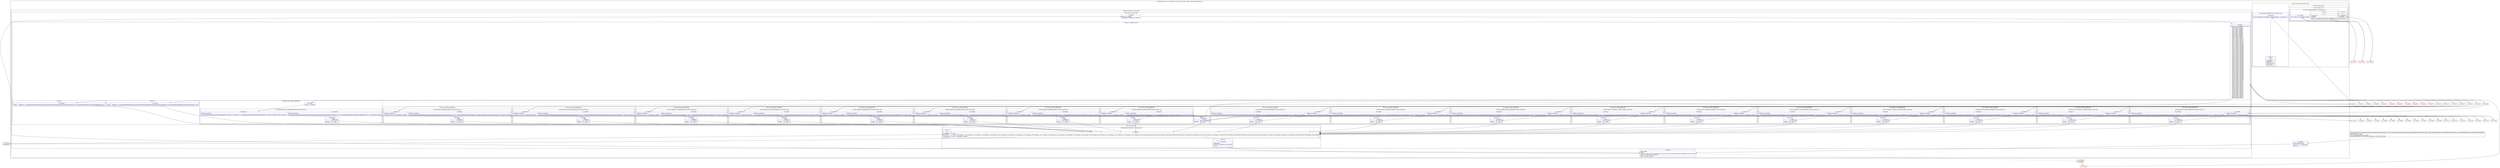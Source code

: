 digraph "CFG forcom.google.android.gms.internal.ads.zzdpn.equals(Ljava\/lang\/Object;Ljava\/lang\/Object;)Z" {
subgraph cluster_Region_142826836 {
label = "R(3:0|(3:2|3|(2:(1:115)|(1:103)))|(2:(1:112)|(1:(2:(1:113)|(1:114))))) | DECL_VAR: boolean null\l";
node [shape=record,color=blue];
Node_0 [shape=record,label="{0\:\ 0x0000|MTH_ENTER_BLOCK\l|int int r4 = r11.zzhjq.length\lint r3 = 0\l}"];
subgraph cluster_LoopRegion_1751940628 {
label = "LOOP:0: (3:2|3|(2:(1:115)|(1:103)))";
node [shape=record,color=blue];
Node_1 [shape=record,label="{1\:\ 0x0009|LOOP_START\lPHI: r3 \l  PHI: (r3v1 int) = (r3v0 int), (r3v4 int) binds: [B:0:0x0000, B:103:0x01db] A[DONT_GENERATE, DONT_INLINE]\lLOOP:0: B:1:0x0009\-\>B:103:0x01db\l|if (r3 \< r4) goto L_0x000b\l}"];
subgraph cluster_Region_1099978021 {
label = "R(3:2|3|(2:(1:115)|(1:103)))";
node [shape=record,color=blue];
Node_2 [shape=record,label="{2\:\ 0x000b|int int r2 = zzgu(r3)\llong long r6 = (long) (r2 & 1048575)\l}"];
subgraph cluster_SwitchRegion_1345236997 {
label = "Switch: 21, default: R(2:4|1)";
node [shape=record,color=blue];
Node_3 [shape=record,label="{3\:\ 0x0017|switch(((r2 & 267386880) \>\>\> 20)) \{\l    case 0: goto L_0x001e;\l    case 1: goto L_0x003a;\l    case 2: goto L_0x0054;\l    case 3: goto L_0x0068;\l    case 4: goto L_0x007c;\l    case 5: goto L_0x008e;\l    case 6: goto L_0x00a3;\l    case 7: goto L_0x00b6;\l    case 8: goto L_0x00c9;\l    case 9: goto L_0x00e0;\l    case 10: goto L_0x00f7;\l    case 11: goto L_0x010e;\l    case 12: goto L_0x0121;\l    case 13: goto L_0x0134;\l    case 14: goto L_0x0147;\l    case 15: goto L_0x015c;\l    case 16: goto L_0x016f;\l    case 17: goto L_0x0184;\l    case 18: goto L_0x019b;\l    case 19: goto L_0x019b;\l    case 20: goto L_0x019b;\l    case 21: goto L_0x019b;\l    case 22: goto L_0x019b;\l    case 23: goto L_0x019b;\l    case 24: goto L_0x019b;\l    case 25: goto L_0x019b;\l    case 26: goto L_0x019b;\l    case 27: goto L_0x019b;\l    case 28: goto L_0x019b;\l    case 29: goto L_0x019b;\l    case 30: goto L_0x019b;\l    case 31: goto L_0x019b;\l    case 32: goto L_0x019b;\l    case 33: goto L_0x019b;\l    case 34: goto L_0x019b;\l    case 35: goto L_0x019b;\l    case 36: goto L_0x019b;\l    case 37: goto L_0x019b;\l    case 38: goto L_0x019b;\l    case 39: goto L_0x019b;\l    case 40: goto L_0x019b;\l    case 41: goto L_0x019b;\l    case 42: goto L_0x019b;\l    case 43: goto L_0x019b;\l    case 44: goto L_0x019b;\l    case 45: goto L_0x019b;\l    case 46: goto L_0x019b;\l    case 47: goto L_0x019b;\l    case 48: goto L_0x019b;\l    case 49: goto L_0x019b;\l    case 50: goto L_0x01a9;\l    case 51: goto L_0x01b7;\l    case 52: goto L_0x01b7;\l    case 53: goto L_0x01b7;\l    case 54: goto L_0x01b7;\l    case 55: goto L_0x01b7;\l    case 56: goto L_0x01b7;\l    case 57: goto L_0x01b7;\l    case 58: goto L_0x01b7;\l    case 59: goto L_0x01b7;\l    case 60: goto L_0x01b7;\l    case 61: goto L_0x01b7;\l    case 62: goto L_0x01b7;\l    case 63: goto L_0x01b7;\l    case 64: goto L_0x01b7;\l    case 65: goto L_0x01b7;\l    case 66: goto L_0x01b7;\l    case 67: goto L_0x01b7;\l    case 68: goto L_0x01b7;\l    default: goto L_0x001a;\l\}\l}"];
subgraph cluster_Region_1728326594 {
label = "R(1:(2:10|1)) | FALL_THROUGH\l";
node [shape=record,color=blue];
subgraph cluster_IfRegion_1399572926 {
label = "IF [B:7:0x0022, B:9:0x0036] THEN: R(2:10|1) ELSE: null";
node [shape=record,color=blue];
Node_7 [shape=record,label="{7\:\ 0x0022|ADDED_TO_REGION\l|if (zzc(r12, r13, r3) == false) goto L_0x0038\l}"];
Node_9 [shape=record,label="{9\:\ 0x0036|ADDED_TO_REGION\l|if (java.lang.Double.doubleToLongBits(com.google.android.gms.internal.ads.zzdqy.zzo(r12, r6)) != java.lang.Double.doubleToLongBits(com.google.android.gms.internal.ads.zzdqy.zzo(r13, r6))) goto L_0x0038\l}"];
subgraph cluster_Region_1507524942 {
label = "R(2:10|1)";
node [shape=record,color=blue];
Node_10 [shape=record,label="{10\:\ 0x0038|r2 = false\l}"];
Node_InsnContainer_1445790269 [shape=record,label="{|break\l}"];
}
}
}
subgraph cluster_Region_1280678207 {
label = "R(1:(2:15|1)) | FALL_THROUGH\l";
node [shape=record,color=blue];
subgraph cluster_IfRegion_1492947225 {
label = "IF [B:12:0x003e, B:14:0x0050] THEN: R(2:15|1) ELSE: null";
node [shape=record,color=blue];
Node_12 [shape=record,label="{12\:\ 0x003e|ADDED_TO_REGION\l|if (zzc(r12, r13, r3) == false) goto L_0x0052\l}"];
Node_14 [shape=record,label="{14\:\ 0x0050|ADDED_TO_REGION\l|if (java.lang.Float.floatToIntBits(com.google.android.gms.internal.ads.zzdqy.zzn(r12, r6)) != java.lang.Float.floatToIntBits(com.google.android.gms.internal.ads.zzdqy.zzn(r13, r6))) goto L_0x0052\l}"];
subgraph cluster_Region_1416192260 {
label = "R(2:15|1)";
node [shape=record,color=blue];
Node_15 [shape=record,label="{15\:\ 0x0052|r2 = false\l}"];
Node_InsnContainer_1234600673 [shape=record,label="{|break\l}"];
}
}
}
subgraph cluster_Region_260766250 {
label = "R(1:(2:20|1)) | FALL_THROUGH\l";
node [shape=record,color=blue];
subgraph cluster_IfRegion_1116093173 {
label = "IF [B:17:0x0058, B:19:0x0064] THEN: R(2:20|1) ELSE: null";
node [shape=record,color=blue];
Node_17 [shape=record,label="{17\:\ 0x0058|ADDED_TO_REGION\l|if (zzc(r12, r13, r3) == false) goto L_0x0066\l}"];
Node_19 [shape=record,label="{19\:\ 0x0064|ADDED_TO_REGION\l|if (com.google.android.gms.internal.ads.zzdqy.zzl(r12, r6) != com.google.android.gms.internal.ads.zzdqy.zzl(r13, r6)) goto L_0x0066\l}"];
subgraph cluster_Region_540882434 {
label = "R(2:20|1)";
node [shape=record,color=blue];
Node_20 [shape=record,label="{20\:\ 0x0066|r2 = false\l}"];
Node_InsnContainer_831012108 [shape=record,label="{|break\l}"];
}
}
}
subgraph cluster_Region_1366611555 {
label = "R(1:(2:25|1)) | FALL_THROUGH\l";
node [shape=record,color=blue];
subgraph cluster_IfRegion_24934141 {
label = "IF [B:22:0x006c, B:24:0x0078] THEN: R(2:25|1) ELSE: null";
node [shape=record,color=blue];
Node_22 [shape=record,label="{22\:\ 0x006c|ADDED_TO_REGION\l|if (zzc(r12, r13, r3) == false) goto L_0x007a\l}"];
Node_24 [shape=record,label="{24\:\ 0x0078|ADDED_TO_REGION\l|if (com.google.android.gms.internal.ads.zzdqy.zzl(r12, r6) != com.google.android.gms.internal.ads.zzdqy.zzl(r13, r6)) goto L_0x007a\l}"];
subgraph cluster_Region_57836216 {
label = "R(2:25|1)";
node [shape=record,color=blue];
Node_25 [shape=record,label="{25\:\ 0x007a|r2 = false\l}"];
Node_InsnContainer_747161382 [shape=record,label="{|break\l}"];
}
}
}
subgraph cluster_Region_1946886967 {
label = "R(1:(2:30|1)) | FALL_THROUGH\l";
node [shape=record,color=blue];
subgraph cluster_IfRegion_215447893 {
label = "IF [B:27:0x0080, B:29:0x008a] THEN: R(2:30|1) ELSE: null";
node [shape=record,color=blue];
Node_27 [shape=record,label="{27\:\ 0x0080|ADDED_TO_REGION\l|if (zzc(r12, r13, r3) == false) goto L_0x008c\l}"];
Node_29 [shape=record,label="{29\:\ 0x008a|ADDED_TO_REGION\l|if (com.google.android.gms.internal.ads.zzdqy.zzk(r12, r6) != com.google.android.gms.internal.ads.zzdqy.zzk(r13, r6)) goto L_0x008c\l}"];
subgraph cluster_Region_320062866 {
label = "R(2:30|1)";
node [shape=record,color=blue];
Node_30 [shape=record,label="{30\:\ 0x008c|r2 = false\l}"];
Node_InsnContainer_77271271 [shape=record,label="{|break\l}"];
}
}
}
subgraph cluster_Region_1932200409 {
label = "R(1:(2:35|1)) | FALL_THROUGH\l";
node [shape=record,color=blue];
subgraph cluster_IfRegion_815748495 {
label = "IF [B:32:0x0092, B:34:0x009e] THEN: R(2:35|1) ELSE: null";
node [shape=record,color=blue];
Node_32 [shape=record,label="{32\:\ 0x0092|ADDED_TO_REGION\l|if (zzc(r12, r13, r3) == false) goto L_0x00a0\l}"];
Node_34 [shape=record,label="{34\:\ 0x009e|ADDED_TO_REGION\l|if (com.google.android.gms.internal.ads.zzdqy.zzl(r12, r6) != com.google.android.gms.internal.ads.zzdqy.zzl(r13, r6)) goto L_0x00a0\l}"];
subgraph cluster_Region_725345138 {
label = "R(2:35|1)";
node [shape=record,color=blue];
Node_35 [shape=record,label="{35\:\ 0x00a0|r2 = false\l}"];
Node_InsnContainer_426791277 [shape=record,label="{|break\l}"];
}
}
}
subgraph cluster_Region_877648879 {
label = "R(1:(2:40|1)) | FALL_THROUGH\l";
node [shape=record,color=blue];
subgraph cluster_IfRegion_1136496891 {
label = "IF [B:37:0x00a7, B:39:0x00b1] THEN: R(2:40|1) ELSE: null";
node [shape=record,color=blue];
Node_37 [shape=record,label="{37\:\ 0x00a7|ADDED_TO_REGION\l|if (zzc(r12, r13, r3) == false) goto L_0x00b3\l}"];
Node_39 [shape=record,label="{39\:\ 0x00b1|ADDED_TO_REGION\l|if (com.google.android.gms.internal.ads.zzdqy.zzk(r12, r6) != com.google.android.gms.internal.ads.zzdqy.zzk(r13, r6)) goto L_0x00b3\l}"];
subgraph cluster_Region_1722329244 {
label = "R(2:40|1)";
node [shape=record,color=blue];
Node_40 [shape=record,label="{40\:\ 0x00b3|r2 = false\l}"];
Node_InsnContainer_1745873321 [shape=record,label="{|break\l}"];
}
}
}
subgraph cluster_Region_1136738480 {
label = "R(1:(2:45|1)) | FALL_THROUGH\l";
node [shape=record,color=blue];
subgraph cluster_IfRegion_555011567 {
label = "IF [B:42:0x00ba, B:44:0x00c4] THEN: R(2:45|1) ELSE: null";
node [shape=record,color=blue];
Node_42 [shape=record,label="{42\:\ 0x00ba|ADDED_TO_REGION\l|if (zzc(r12, r13, r3) == false) goto L_0x00c6\l}"];
Node_44 [shape=record,label="{44\:\ 0x00c4|ADDED_TO_REGION\l|if (com.google.android.gms.internal.ads.zzdqy.zzm(r12, r6) != com.google.android.gms.internal.ads.zzdqy.zzm(r13, r6)) goto L_0x00c6\l}"];
subgraph cluster_Region_576083196 {
label = "R(2:45|1)";
node [shape=record,color=blue];
Node_45 [shape=record,label="{45\:\ 0x00c6|r2 = false\l}"];
Node_InsnContainer_1486985884 [shape=record,label="{|break\l}"];
}
}
}
subgraph cluster_Region_310092484 {
label = "R(1:(2:50|1)) | FALL_THROUGH\l";
node [shape=record,color=blue];
subgraph cluster_IfRegion_381551945 {
label = "IF [B:47:0x00cd, B:49:0x00db] THEN: R(2:50|1) ELSE: null";
node [shape=record,color=blue];
Node_47 [shape=record,label="{47\:\ 0x00cd|ADDED_TO_REGION\l|if (zzc(r12, r13, r3) == false) goto L_0x00dd\l}"];
Node_49 [shape=record,label="{49\:\ 0x00db|ADDED_TO_REGION\l|if (com.google.android.gms.internal.ads.zzdqc.zze(com.google.android.gms.internal.ads.zzdqy.zzp(r12, r6), com.google.android.gms.internal.ads.zzdqy.zzp(r13, r6)) == false) goto L_0x00dd\l}"];
subgraph cluster_Region_1955169060 {
label = "R(2:50|1)";
node [shape=record,color=blue];
Node_50 [shape=record,label="{50\:\ 0x00dd|r2 = false\l}"];
Node_InsnContainer_86918019 [shape=record,label="{|break\l}"];
}
}
}
subgraph cluster_Region_1277380438 {
label = "R(1:(2:55|1)) | FALL_THROUGH\l";
node [shape=record,color=blue];
subgraph cluster_IfRegion_1548159292 {
label = "IF [B:52:0x00e4, B:54:0x00f2] THEN: R(2:55|1) ELSE: null";
node [shape=record,color=blue];
Node_52 [shape=record,label="{52\:\ 0x00e4|ADDED_TO_REGION\l|if (zzc(r12, r13, r3) == false) goto L_0x00f4\l}"];
Node_54 [shape=record,label="{54\:\ 0x00f2|ADDED_TO_REGION\l|if (com.google.android.gms.internal.ads.zzdqc.zze(com.google.android.gms.internal.ads.zzdqy.zzp(r12, r6), com.google.android.gms.internal.ads.zzdqy.zzp(r13, r6)) == false) goto L_0x00f4\l}"];
subgraph cluster_Region_1427315122 {
label = "R(2:55|1)";
node [shape=record,color=blue];
Node_55 [shape=record,label="{55\:\ 0x00f4|r2 = false\l}"];
Node_InsnContainer_402805044 [shape=record,label="{|break\l}"];
}
}
}
subgraph cluster_Region_1470147954 {
label = "R(1:(2:60|1)) | FALL_THROUGH\l";
node [shape=record,color=blue];
subgraph cluster_IfRegion_1943171079 {
label = "IF [B:57:0x00fb, B:59:0x0109] THEN: R(2:60|1) ELSE: null";
node [shape=record,color=blue];
Node_57 [shape=record,label="{57\:\ 0x00fb|ADDED_TO_REGION\l|if (zzc(r12, r13, r3) == false) goto L_0x010b\l}"];
Node_59 [shape=record,label="{59\:\ 0x0109|ADDED_TO_REGION\l|if (com.google.android.gms.internal.ads.zzdqc.zze(com.google.android.gms.internal.ads.zzdqy.zzp(r12, r6), com.google.android.gms.internal.ads.zzdqy.zzp(r13, r6)) == false) goto L_0x010b\l}"];
subgraph cluster_Region_674071272 {
label = "R(2:60|1)";
node [shape=record,color=blue];
Node_60 [shape=record,label="{60\:\ 0x010b|r2 = false\l}"];
Node_InsnContainer_551931486 [shape=record,label="{|break\l}"];
}
}
}
subgraph cluster_Region_1982473443 {
label = "R(1:(2:65|1)) | FALL_THROUGH\l";
node [shape=record,color=blue];
subgraph cluster_IfRegion_1949212711 {
label = "IF [B:62:0x0112, B:64:0x011c] THEN: R(2:65|1) ELSE: null";
node [shape=record,color=blue];
Node_62 [shape=record,label="{62\:\ 0x0112|ADDED_TO_REGION\l|if (zzc(r12, r13, r3) == false) goto L_0x011e\l}"];
Node_64 [shape=record,label="{64\:\ 0x011c|ADDED_TO_REGION\l|if (com.google.android.gms.internal.ads.zzdqy.zzk(r12, r6) != com.google.android.gms.internal.ads.zzdqy.zzk(r13, r6)) goto L_0x011e\l}"];
subgraph cluster_Region_978159753 {
label = "R(2:65|1)";
node [shape=record,color=blue];
Node_65 [shape=record,label="{65\:\ 0x011e|r2 = false\l}"];
Node_InsnContainer_2083209443 [shape=record,label="{|break\l}"];
}
}
}
subgraph cluster_Region_783464745 {
label = "R(1:(2:70|1)) | FALL_THROUGH\l";
node [shape=record,color=blue];
subgraph cluster_IfRegion_316438438 {
label = "IF [B:67:0x0125, B:69:0x012f] THEN: R(2:70|1) ELSE: null";
node [shape=record,color=blue];
Node_67 [shape=record,label="{67\:\ 0x0125|ADDED_TO_REGION\l|if (zzc(r12, r13, r3) == false) goto L_0x0131\l}"];
Node_69 [shape=record,label="{69\:\ 0x012f|ADDED_TO_REGION\l|if (com.google.android.gms.internal.ads.zzdqy.zzk(r12, r6) != com.google.android.gms.internal.ads.zzdqy.zzk(r13, r6)) goto L_0x0131\l}"];
subgraph cluster_Region_1000555279 {
label = "R(2:70|1)";
node [shape=record,color=blue];
Node_70 [shape=record,label="{70\:\ 0x0131|r2 = false\l}"];
Node_InsnContainer_539694495 [shape=record,label="{|break\l}"];
}
}
}
subgraph cluster_Region_125902917 {
label = "R(1:(2:75|1)) | FALL_THROUGH\l";
node [shape=record,color=blue];
subgraph cluster_IfRegion_1991676456 {
label = "IF [B:72:0x0138, B:74:0x0142] THEN: R(2:75|1) ELSE: null";
node [shape=record,color=blue];
Node_72 [shape=record,label="{72\:\ 0x0138|ADDED_TO_REGION\l|if (zzc(r12, r13, r3) == false) goto L_0x0144\l}"];
Node_74 [shape=record,label="{74\:\ 0x0142|ADDED_TO_REGION\l|if (com.google.android.gms.internal.ads.zzdqy.zzk(r12, r6) != com.google.android.gms.internal.ads.zzdqy.zzk(r13, r6)) goto L_0x0144\l}"];
subgraph cluster_Region_128933266 {
label = "R(2:75|1)";
node [shape=record,color=blue];
Node_75 [shape=record,label="{75\:\ 0x0144|r2 = false\l}"];
Node_InsnContainer_562775054 [shape=record,label="{|break\l}"];
}
}
}
subgraph cluster_Region_441178855 {
label = "R(1:(2:80|1)) | FALL_THROUGH\l";
node [shape=record,color=blue];
subgraph cluster_IfRegion_377783985 {
label = "IF [B:77:0x014b, B:79:0x0157] THEN: R(2:80|1) ELSE: null";
node [shape=record,color=blue];
Node_77 [shape=record,label="{77\:\ 0x014b|ADDED_TO_REGION\l|if (zzc(r12, r13, r3) == false) goto L_0x0159\l}"];
Node_79 [shape=record,label="{79\:\ 0x0157|ADDED_TO_REGION\l|if (com.google.android.gms.internal.ads.zzdqy.zzl(r12, r6) != com.google.android.gms.internal.ads.zzdqy.zzl(r13, r6)) goto L_0x0159\l}"];
subgraph cluster_Region_1355306823 {
label = "R(2:80|1)";
node [shape=record,color=blue];
Node_80 [shape=record,label="{80\:\ 0x0159|r2 = false\l}"];
Node_InsnContainer_1656009692 [shape=record,label="{|break\l}"];
}
}
}
subgraph cluster_Region_1824076999 {
label = "R(1:(2:85|1)) | FALL_THROUGH\l";
node [shape=record,color=blue];
subgraph cluster_IfRegion_397030366 {
label = "IF [B:82:0x0160, B:84:0x016a] THEN: R(2:85|1) ELSE: null";
node [shape=record,color=blue];
Node_82 [shape=record,label="{82\:\ 0x0160|ADDED_TO_REGION\l|if (zzc(r12, r13, r3) == false) goto L_0x016c\l}"];
Node_84 [shape=record,label="{84\:\ 0x016a|ADDED_TO_REGION\l|if (com.google.android.gms.internal.ads.zzdqy.zzk(r12, r6) != com.google.android.gms.internal.ads.zzdqy.zzk(r13, r6)) goto L_0x016c\l}"];
subgraph cluster_Region_674573137 {
label = "R(2:85|1)";
node [shape=record,color=blue];
Node_85 [shape=record,label="{85\:\ 0x016c|r2 = false\l}"];
Node_InsnContainer_401192554 [shape=record,label="{|break\l}"];
}
}
}
subgraph cluster_Region_1395772050 {
label = "R(1:(2:90|1)) | FALL_THROUGH\l";
node [shape=record,color=blue];
subgraph cluster_IfRegion_1715083210 {
label = "IF [B:87:0x0173, B:89:0x017f] THEN: R(2:90|1) ELSE: null";
node [shape=record,color=blue];
Node_87 [shape=record,label="{87\:\ 0x0173|ADDED_TO_REGION\l|if (zzc(r12, r13, r3) == false) goto L_0x0181\l}"];
Node_89 [shape=record,label="{89\:\ 0x017f|ADDED_TO_REGION\l|if (com.google.android.gms.internal.ads.zzdqy.zzl(r12, r6) != com.google.android.gms.internal.ads.zzdqy.zzl(r13, r6)) goto L_0x0181\l}"];
subgraph cluster_Region_750919238 {
label = "R(2:90|1)";
node [shape=record,color=blue];
Node_90 [shape=record,label="{90\:\ 0x0181|r2 = false\l}"];
Node_InsnContainer_350009723 [shape=record,label="{|break\l}"];
}
}
}
subgraph cluster_Region_837204011 {
label = "R(1:(2:95|1)) | FALL_THROUGH\l";
node [shape=record,color=blue];
subgraph cluster_IfRegion_618659575 {
label = "IF [B:92:0x0188, B:94:0x0196] THEN: R(2:95|1) ELSE: null";
node [shape=record,color=blue];
Node_92 [shape=record,label="{92\:\ 0x0188|ADDED_TO_REGION\l|if (zzc(r12, r13, r3) == false) goto L_0x0198\l}"];
Node_94 [shape=record,label="{94\:\ 0x0196|ADDED_TO_REGION\l|if (com.google.android.gms.internal.ads.zzdqc.zze(com.google.android.gms.internal.ads.zzdqy.zzp(r12, r6), com.google.android.gms.internal.ads.zzdqy.zzp(r13, r6)) == false) goto L_0x0198\l}"];
subgraph cluster_Region_1773654268 {
label = "R(2:95|1)";
node [shape=record,color=blue];
Node_95 [shape=record,label="{95\:\ 0x0198|r2 = false\l}"];
Node_InsnContainer_1810240155 [shape=record,label="{|break\l}"];
}
}
}
subgraph cluster_Region_1721530765 {
label = "R(2:96|1)";
node [shape=record,color=blue];
Node_96 [shape=record,label="{96\:\ 0x019b|boolean r2 = com.google.android.gms.internal.ads.zzdqc.zze(com.google.android.gms.internal.ads.zzdqy.zzp(r12, r6), com.google.android.gms.internal.ads.zzdqy.zzp(r13, r6))\l}"];
Node_InsnContainer_912142383 [shape=record,label="{|break\l}"];
}
subgraph cluster_Region_1030691823 {
label = "R(2:97|1)";
node [shape=record,color=blue];
Node_97 [shape=record,label="{97\:\ 0x01a9|boolean r2 = com.google.android.gms.internal.ads.zzdqc.zze(com.google.android.gms.internal.ads.zzdqy.zzp(r12, r6), com.google.android.gms.internal.ads.zzdqy.zzp(r13, r6))\l}"];
Node_InsnContainer_1194868990 [shape=record,label="{|break\l}"];
}
subgraph cluster_Region_375145939 {
label = "R(2:98|(2:102|1)) | FALL_THROUGH\l";
node [shape=record,color=blue];
Node_98 [shape=record,label="{98\:\ 0x01b7|int int r2 = zzgv(r3)\l}"];
subgraph cluster_IfRegion_1240048460 {
label = "IF [B:99:0x01c8, B:101:0x01d6] THEN: R(2:102|1) ELSE: null";
node [shape=record,color=blue];
Node_99 [shape=record,label="{99\:\ 0x01c8|ADDED_TO_REGION\l|if (com.google.android.gms.internal.ads.zzdqy.zzk(r12, (long) (r2 & 1048575)) != com.google.android.gms.internal.ads.zzdqy.zzk(r13, (long) (r2 & 1048575))) goto L_0x01d8\l}"];
Node_101 [shape=record,label="{101\:\ 0x01d6|ADDED_TO_REGION\l|if (com.google.android.gms.internal.ads.zzdqc.zze(com.google.android.gms.internal.ads.zzdqy.zzp(r12, r6), com.google.android.gms.internal.ads.zzdqy.zzp(r13, r6)) == false) goto L_0x01d8\l}"];
subgraph cluster_Region_1818402028 {
label = "R(2:102|1)";
node [shape=record,color=blue];
Node_102 [shape=record,label="{102\:\ 0x01d8|r2 = false\l}"];
Node_InsnContainer_1134268370 [shape=record,label="{|break\l}"];
}
}
}
subgraph cluster_Region_1319845775 {
label = "R(2:4|1)";
node [shape=record,color=blue];
Node_4 [shape=record,label="{4\:\ 0x001a|FALL_THROUGH\l|r2 = true\l}"];
Node_InsnContainer_405942256 [shape=record,label="{|break\l}"];
}
}
subgraph cluster_Region_1596636049 {
label = "R(2:(1:115)|(1:103))";
node [shape=record,color=blue];
subgraph cluster_IfRegion_1519398714 {
label = "IF [B:5:0x001b] THEN: R(1:115) ELSE: null";
node [shape=record,color=blue];
Node_5 [shape=record,label="{5\:\ 0x001b|PHI: r2 \l  PHI: (r2v76 boolean) = (r2v10 boolean), (r2v14 boolean), (r2v16 boolean), (r2v18 boolean), (r2v22 boolean), (r2v25 boolean), (r2v28 boolean), (r2v31 boolean), (r2v34 boolean), (r2v37 boolean), (r2v40 boolean), (r2v44 boolean), (r2v48 boolean), (r2v52 boolean), (r2v55 boolean), (r2v58 boolean), (r2v61 boolean), (r2v64 boolean), (r2v67 boolean), (r2v70 boolean), (r2v74 boolean), (r2v78 boolean) binds: [B:102:0x01d8, B:97:0x01a9, B:96:0x019b, B:95:0x0198, B:90:0x0181, B:85:0x016c, B:80:0x0159, B:75:0x0144, B:70:0x0131, B:65:0x011e, B:60:0x010b, B:55:0x00f4, B:50:0x00dd, B:45:0x00c6, B:40:0x00b3, B:35:0x00a0, B:30:0x008c, B:25:0x007a, B:20:0x0066, B:15:0x0052, B:10:0x0038, B:4:0x001a] A[DONT_GENERATE, DONT_INLINE]\l|if (r2 == false) goto L_0x001d\l}"];
subgraph cluster_Region_1164631717 {
label = "R(1:115)";
node [shape=record,color=blue];
Node_115 [shape=record,label="{115\:\ ?|SYNTHETIC\lRETURN\l|return false\l}"];
}
}
subgraph cluster_Region_816138403 {
label = "R(1:103)";
node [shape=record,color=blue];
Node_103 [shape=record,label="{103\:\ 0x01db|LOOP_END\lLOOP:0: B:1:0x0009\-\>B:103:0x01db\l|r3 += 3\l}"];
}
}
}
}
subgraph cluster_Region_1286485079 {
label = "R(2:(1:112)|(1:(2:(1:113)|(1:114))))";
node [shape=record,color=blue];
subgraph cluster_IfRegion_1188227168 {
label = "IF [B:105:0x01f0] THEN: R(1:112) ELSE: null";
node [shape=record,color=blue];
Node_105 [shape=record,label="{105\:\ 0x01f0|if (r11.zzhke.zzao(r12).equals(r11.zzhke.zzao(r13)) != true) goto L_?\l}"];
subgraph cluster_Region_501282431 {
label = "R(1:112)";
node [shape=record,color=blue];
Node_112 [shape=record,label="{112\:\ ?|SYNTHETIC\lRETURN\lORIG_RETURN\l|return false\l}"];
}
}
subgraph cluster_Region_241994896 {
label = "R(1:(2:(1:113)|(1:114)))";
node [shape=record,color=blue];
subgraph cluster_Region_870129030 {
label = "R(2:(1:113)|(1:114))";
node [shape=record,color=blue];
subgraph cluster_IfRegion_1654481525 {
label = "IF [B:107:0x01f4] THEN: R(1:113) ELSE: null";
node [shape=record,color=blue];
Node_107 [shape=record,label="{107\:\ 0x01f4|if (r11.zzhjv == true) goto L_0x01f6\l}"];
subgraph cluster_Region_2018779991 {
label = "R(1:113)";
node [shape=record,color=blue];
Node_113 [shape=record,label="{113\:\ ?|SYNTHETIC\lRETURN\l|return r11.zzhkf.zzy(r12).equals(r11.zzhkf.zzy(r13))\l}"];
}
}
subgraph cluster_Region_313927873 {
label = "R(1:114)";
node [shape=record,color=blue];
Node_114 [shape=record,label="{114\:\ ?|SYNTHETIC\lRETURN\l|return true\l}"];
}
}
}
}
}
Node_6 [shape=record,color=red,label="{6\:\ 0x001e}"];
Node_8 [shape=record,color=red,label="{8\:\ 0x0024}"];
Node_11 [shape=record,color=red,label="{11\:\ 0x003a}"];
Node_13 [shape=record,color=red,label="{13\:\ 0x0040}"];
Node_16 [shape=record,color=red,label="{16\:\ 0x0054}"];
Node_18 [shape=record,color=red,label="{18\:\ 0x005a}"];
Node_21 [shape=record,color=red,label="{21\:\ 0x0068}"];
Node_23 [shape=record,color=red,label="{23\:\ 0x006e}"];
Node_26 [shape=record,color=red,label="{26\:\ 0x007c}"];
Node_28 [shape=record,color=red,label="{28\:\ 0x0082}"];
Node_31 [shape=record,color=red,label="{31\:\ 0x008e}"];
Node_33 [shape=record,color=red,label="{33\:\ 0x0094}"];
Node_36 [shape=record,color=red,label="{36\:\ 0x00a3}"];
Node_38 [shape=record,color=red,label="{38\:\ 0x00a9}"];
Node_41 [shape=record,color=red,label="{41\:\ 0x00b6}"];
Node_43 [shape=record,color=red,label="{43\:\ 0x00bc}"];
Node_46 [shape=record,color=red,label="{46\:\ 0x00c9}"];
Node_48 [shape=record,color=red,label="{48\:\ 0x00cf}"];
Node_51 [shape=record,color=red,label="{51\:\ 0x00e0}"];
Node_53 [shape=record,color=red,label="{53\:\ 0x00e6}"];
Node_56 [shape=record,color=red,label="{56\:\ 0x00f7}"];
Node_58 [shape=record,color=red,label="{58\:\ 0x00fd}"];
Node_61 [shape=record,color=red,label="{61\:\ 0x010e}"];
Node_63 [shape=record,color=red,label="{63\:\ 0x0114}"];
Node_66 [shape=record,color=red,label="{66\:\ 0x0121}"];
Node_68 [shape=record,color=red,label="{68\:\ 0x0127}"];
Node_71 [shape=record,color=red,label="{71\:\ 0x0134}"];
Node_73 [shape=record,color=red,label="{73\:\ 0x013a}"];
Node_76 [shape=record,color=red,label="{76\:\ 0x0147}"];
Node_78 [shape=record,color=red,label="{78\:\ 0x014d}"];
Node_81 [shape=record,color=red,label="{81\:\ 0x015c}"];
Node_83 [shape=record,color=red,label="{83\:\ 0x0162}"];
Node_86 [shape=record,color=red,label="{86\:\ 0x016f}"];
Node_88 [shape=record,color=red,label="{88\:\ 0x0175}"];
Node_91 [shape=record,color=red,label="{91\:\ 0x0184}"];
Node_93 [shape=record,color=red,label="{93\:\ 0x018a}"];
Node_100 [shape=record,color=red,label="{100\:\ 0x01ca}"];
Node_104 [shape=record,color=red,label="{104\:\ 0x01e0}"];
Node_106 [shape=record,color=red,label="{106\:\ 0x01f2}"];
Node_108 [shape=record,color=red,label="{108\:\ 0x01f6}"];
Node_109 [shape=record,color=red,label="{109\:\ 0x0208}"];
Node_110 [shape=record,color=red,label="{110\:\ 0x01e0|SYNTHETIC\l}"];
Node_111 [shape=record,color=red,label="{111\:\ 0x001d|SYNTHETIC\l}"];
MethodNode[shape=record,label="{public final boolean com.google.android.gms.internal.ads.zzdpn.equals((r11v0 'this' com.google.android.gms.internal.ads.zzdpn A[IMMUTABLE_TYPE, THIS]), (r12v0 T A[IMMUTABLE_TYPE, METHOD_ARGUMENT]), (r13v0 T A[IMMUTABLE_TYPE, METHOD_ARGUMENT]))  | INCONSISTENT_CODE\lCan't fix incorrect switch cases order\lAnnotation[SYSTEM, dalvik.annotation.Signature, \{value=[(TT;TT;)Z]\}]\l}"];
MethodNode -> Node_0;
Node_0 -> Node_1;
Node_1 -> Node_2;
Node_1 -> Node_110[style=dashed];
Node_2 -> Node_3;
Node_3 -> Node_4;
Node_3 -> Node_6;
Node_3 -> Node_11;
Node_3 -> Node_16;
Node_3 -> Node_21;
Node_3 -> Node_26;
Node_3 -> Node_31;
Node_3 -> Node_36;
Node_3 -> Node_41;
Node_3 -> Node_46;
Node_3 -> Node_51;
Node_3 -> Node_56;
Node_3 -> Node_61;
Node_3 -> Node_66;
Node_3 -> Node_71;
Node_3 -> Node_76;
Node_3 -> Node_81;
Node_3 -> Node_86;
Node_3 -> Node_91;
Node_3 -> Node_96;
Node_3 -> Node_97;
Node_3 -> Node_98;
Node_7 -> Node_8[style=dashed];
Node_7 -> Node_10;
Node_9 -> Node_4[style=dashed];
Node_9 -> Node_10;
Node_10 -> Node_5;
Node_12 -> Node_13[style=dashed];
Node_12 -> Node_15;
Node_14 -> Node_4[style=dashed];
Node_14 -> Node_15;
Node_15 -> Node_5;
Node_17 -> Node_18[style=dashed];
Node_17 -> Node_20;
Node_19 -> Node_4[style=dashed];
Node_19 -> Node_20;
Node_20 -> Node_5;
Node_22 -> Node_23[style=dashed];
Node_22 -> Node_25;
Node_24 -> Node_4[style=dashed];
Node_24 -> Node_25;
Node_25 -> Node_5;
Node_27 -> Node_28[style=dashed];
Node_27 -> Node_30;
Node_29 -> Node_4[style=dashed];
Node_29 -> Node_30;
Node_30 -> Node_5;
Node_32 -> Node_33[style=dashed];
Node_32 -> Node_35;
Node_34 -> Node_4[style=dashed];
Node_34 -> Node_35;
Node_35 -> Node_5;
Node_37 -> Node_38[style=dashed];
Node_37 -> Node_40;
Node_39 -> Node_4[style=dashed];
Node_39 -> Node_40;
Node_40 -> Node_5;
Node_42 -> Node_43[style=dashed];
Node_42 -> Node_45;
Node_44 -> Node_4[style=dashed];
Node_44 -> Node_45;
Node_45 -> Node_5;
Node_47 -> Node_48[style=dashed];
Node_47 -> Node_50;
Node_49 -> Node_4[style=dashed];
Node_49 -> Node_50;
Node_50 -> Node_5;
Node_52 -> Node_53[style=dashed];
Node_52 -> Node_55;
Node_54 -> Node_4[style=dashed];
Node_54 -> Node_55;
Node_55 -> Node_5;
Node_57 -> Node_58[style=dashed];
Node_57 -> Node_60;
Node_59 -> Node_4[style=dashed];
Node_59 -> Node_60;
Node_60 -> Node_5;
Node_62 -> Node_63[style=dashed];
Node_62 -> Node_65;
Node_64 -> Node_4[style=dashed];
Node_64 -> Node_65;
Node_65 -> Node_5;
Node_67 -> Node_68[style=dashed];
Node_67 -> Node_70;
Node_69 -> Node_4[style=dashed];
Node_69 -> Node_70;
Node_70 -> Node_5;
Node_72 -> Node_73[style=dashed];
Node_72 -> Node_75;
Node_74 -> Node_4[style=dashed];
Node_74 -> Node_75;
Node_75 -> Node_5;
Node_77 -> Node_78[style=dashed];
Node_77 -> Node_80;
Node_79 -> Node_4[style=dashed];
Node_79 -> Node_80;
Node_80 -> Node_5;
Node_82 -> Node_83[style=dashed];
Node_82 -> Node_85;
Node_84 -> Node_4[style=dashed];
Node_84 -> Node_85;
Node_85 -> Node_5;
Node_87 -> Node_88[style=dashed];
Node_87 -> Node_90;
Node_89 -> Node_4[style=dashed];
Node_89 -> Node_90;
Node_90 -> Node_5;
Node_92 -> Node_93[style=dashed];
Node_92 -> Node_95;
Node_94 -> Node_4[style=dashed];
Node_94 -> Node_95;
Node_95 -> Node_5;
Node_96 -> Node_5;
Node_97 -> Node_5;
Node_98 -> Node_99;
Node_99 -> Node_100[style=dashed];
Node_99 -> Node_102;
Node_101 -> Node_4[style=dashed];
Node_101 -> Node_102;
Node_102 -> Node_5;
Node_4 -> Node_5;
Node_5 -> Node_103[style=dashed];
Node_5 -> Node_111;
Node_103 -> Node_1;
Node_105 -> Node_106[style=dashed];
Node_105 -> Node_112;
Node_107 -> Node_108;
Node_107 -> Node_109[style=dashed];
Node_6 -> Node_7;
Node_8 -> Node_9;
Node_11 -> Node_12;
Node_13 -> Node_14;
Node_16 -> Node_17;
Node_18 -> Node_19;
Node_21 -> Node_22;
Node_23 -> Node_24;
Node_26 -> Node_27;
Node_28 -> Node_29;
Node_31 -> Node_32;
Node_33 -> Node_34;
Node_36 -> Node_37;
Node_38 -> Node_39;
Node_41 -> Node_42;
Node_43 -> Node_44;
Node_46 -> Node_47;
Node_48 -> Node_49;
Node_51 -> Node_52;
Node_53 -> Node_54;
Node_56 -> Node_57;
Node_58 -> Node_59;
Node_61 -> Node_62;
Node_63 -> Node_64;
Node_66 -> Node_67;
Node_68 -> Node_69;
Node_71 -> Node_72;
Node_73 -> Node_74;
Node_76 -> Node_77;
Node_78 -> Node_79;
Node_81 -> Node_82;
Node_83 -> Node_84;
Node_86 -> Node_87;
Node_88 -> Node_89;
Node_91 -> Node_92;
Node_93 -> Node_94;
Node_100 -> Node_101;
Node_104 -> Node_105;
Node_106 -> Node_107;
Node_108 -> Node_113;
Node_109 -> Node_114;
Node_110 -> Node_104;
Node_111 -> Node_115;
}

